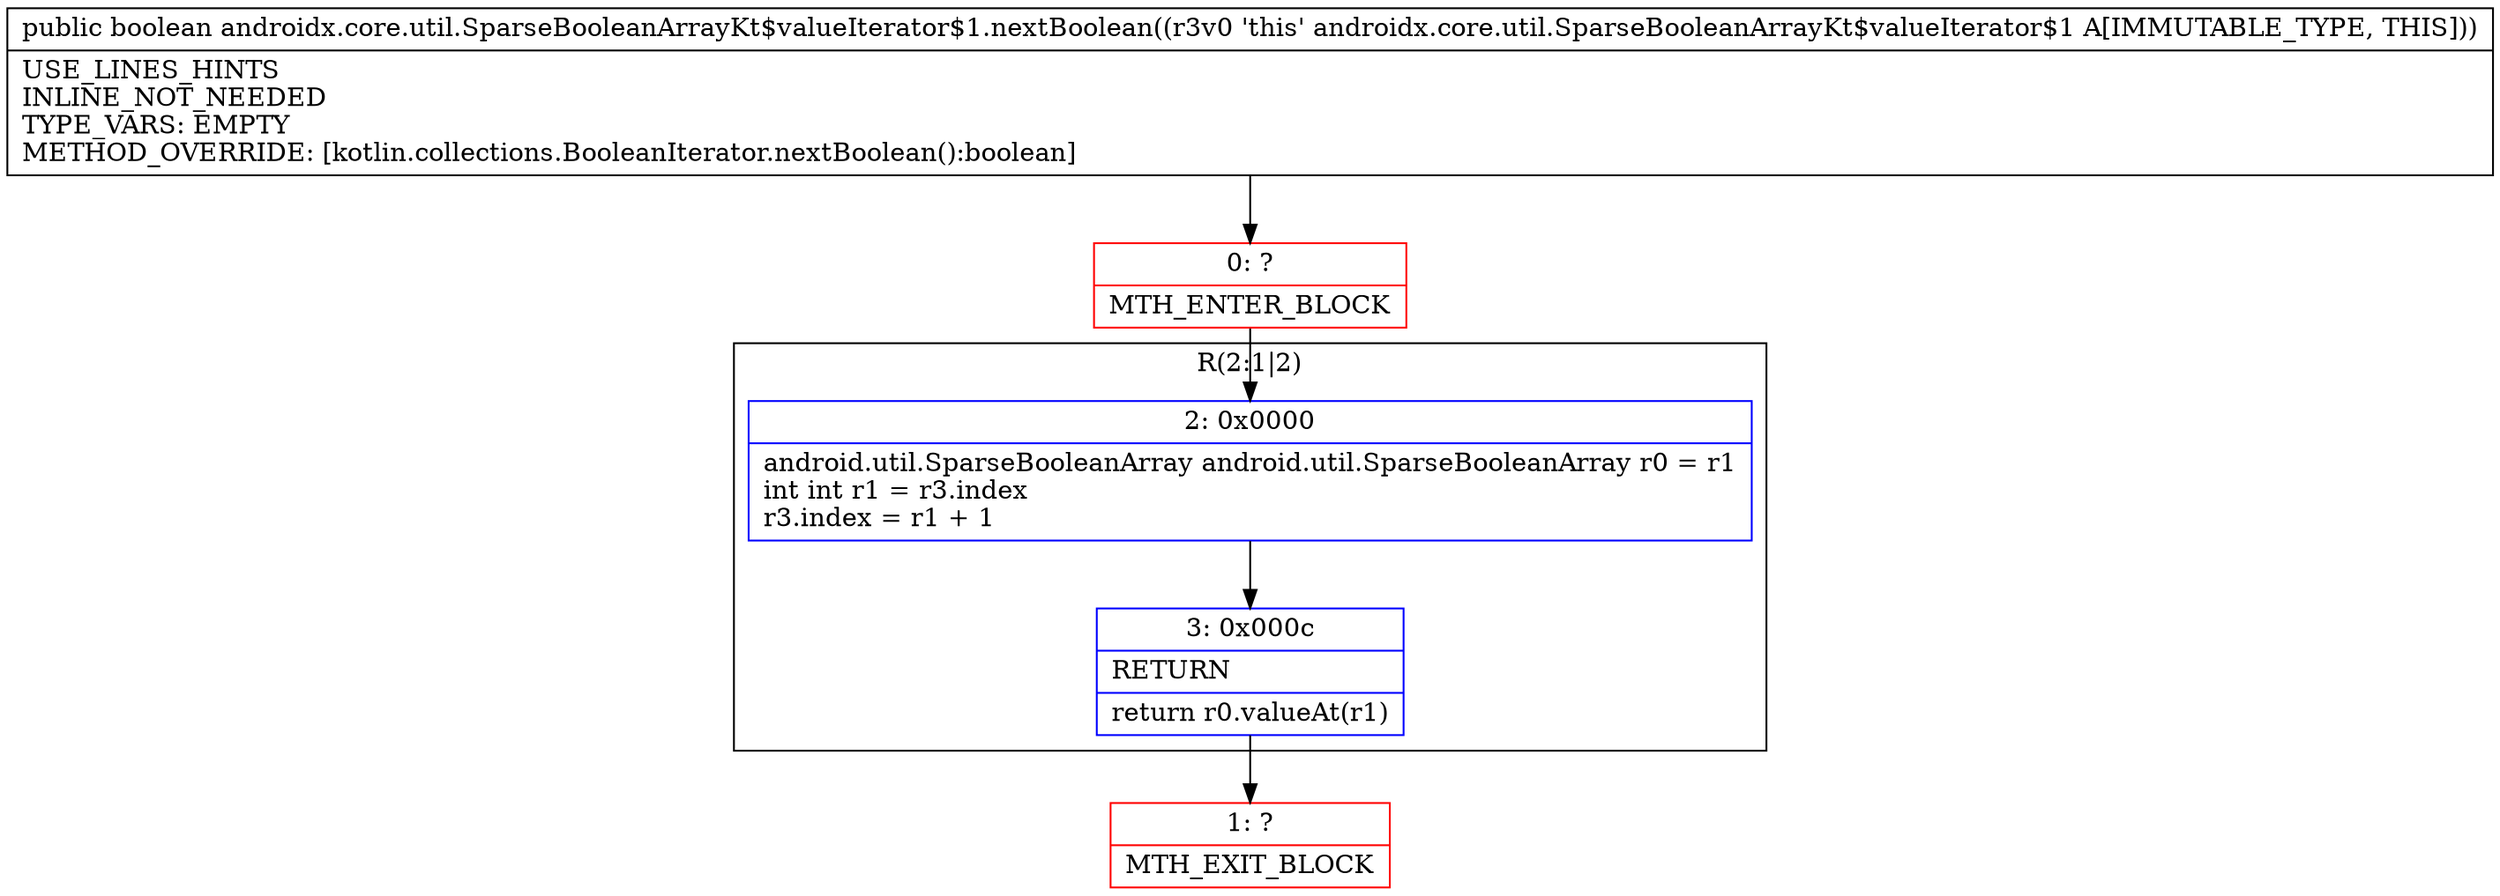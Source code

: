 digraph "CFG forandroidx.core.util.SparseBooleanArrayKt$valueIterator$1.nextBoolean()Z" {
subgraph cluster_Region_1030383410 {
label = "R(2:1|2)";
node [shape=record,color=blue];
Node_2 [shape=record,label="{2\:\ 0x0000|android.util.SparseBooleanArray android.util.SparseBooleanArray r0 = r1\lint int r1 = r3.index\lr3.index = r1 + 1\l}"];
Node_3 [shape=record,label="{3\:\ 0x000c|RETURN\l|return r0.valueAt(r1)\l}"];
}
Node_0 [shape=record,color=red,label="{0\:\ ?|MTH_ENTER_BLOCK\l}"];
Node_1 [shape=record,color=red,label="{1\:\ ?|MTH_EXIT_BLOCK\l}"];
MethodNode[shape=record,label="{public boolean androidx.core.util.SparseBooleanArrayKt$valueIterator$1.nextBoolean((r3v0 'this' androidx.core.util.SparseBooleanArrayKt$valueIterator$1 A[IMMUTABLE_TYPE, THIS]))  | USE_LINES_HINTS\lINLINE_NOT_NEEDED\lTYPE_VARS: EMPTY\lMETHOD_OVERRIDE: [kotlin.collections.BooleanIterator.nextBoolean():boolean]\l}"];
MethodNode -> Node_0;Node_2 -> Node_3;
Node_3 -> Node_1;
Node_0 -> Node_2;
}

